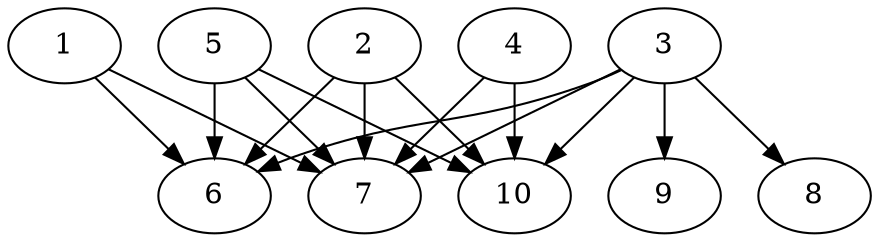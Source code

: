 // DAG automatically generated by daggen at Thu Oct  3 13:58:05 2019
// ./daggen --dot -n 10 --ccr 0.4 --fat 0.7 --regular 0.5 --density 0.9 --mindata 5242880 --maxdata 52428800 
digraph G {
  1 [size="51870720", alpha="0.07", expect_size="20748288"] 
  1 -> 6 [size ="20748288"]
  1 -> 7 [size ="20748288"]
  2 [size="88371200", alpha="0.01", expect_size="35348480"] 
  2 -> 6 [size ="35348480"]
  2 -> 7 [size ="35348480"]
  2 -> 10 [size ="35348480"]
  3 [size="122554880", alpha="0.19", expect_size="49021952"] 
  3 -> 6 [size ="49021952"]
  3 -> 7 [size ="49021952"]
  3 -> 8 [size ="49021952"]
  3 -> 9 [size ="49021952"]
  3 -> 10 [size ="49021952"]
  4 [size="68221440", alpha="0.15", expect_size="27288576"] 
  4 -> 7 [size ="27288576"]
  4 -> 10 [size ="27288576"]
  5 [size="57085440", alpha="0.09", expect_size="22834176"] 
  5 -> 6 [size ="22834176"]
  5 -> 7 [size ="22834176"]
  5 -> 10 [size ="22834176"]
  6 [size="123484160", alpha="0.12", expect_size="49393664"] 
  7 [size="90513920", alpha="0.16", expect_size="36205568"] 
  8 [size="53867520", alpha="0.16", expect_size="21547008"] 
  9 [size="73541120", alpha="0.17", expect_size="29416448"] 
  10 [size="116720640", alpha="0.09", expect_size="46688256"] 
}
